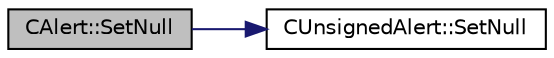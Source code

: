 digraph "CAlert::SetNull"
{
  edge [fontname="Helvetica",fontsize="10",labelfontname="Helvetica",labelfontsize="10"];
  node [fontname="Helvetica",fontsize="10",shape=record];
  rankdir="LR";
  Node61 [label="CAlert::SetNull",height=0.2,width=0.4,color="black", fillcolor="grey75", style="filled", fontcolor="black"];
  Node61 -> Node62 [color="midnightblue",fontsize="10",style="solid",fontname="Helvetica"];
  Node62 [label="CUnsignedAlert::SetNull",height=0.2,width=0.4,color="black", fillcolor="white", style="filled",URL="$class_c_unsigned_alert.html#a9d387307eb60095e50134d10eea3ad69"];
}
